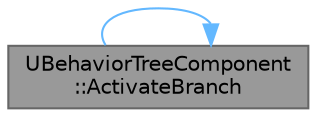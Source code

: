 digraph "UBehaviorTreeComponent::ActivateBranch"
{
 // INTERACTIVE_SVG=YES
 // LATEX_PDF_SIZE
  bgcolor="transparent";
  edge [fontname=Helvetica,fontsize=10,labelfontname=Helvetica,labelfontsize=10];
  node [fontname=Helvetica,fontsize=10,shape=box,height=0.2,width=0.4];
  rankdir="LR";
  Node1 [id="Node000001",label="UBehaviorTreeComponent\l::ActivateBranch",height=0.2,width=0.4,color="gray40", fillcolor="grey60", style="filled", fontcolor="black",tooltip="Activate a branch as the decorator conditions are now passing."];
  Node1 -> Node1 [id="edge1_Node000001_Node000001",color="steelblue1",style="solid",tooltip=" "];
}

